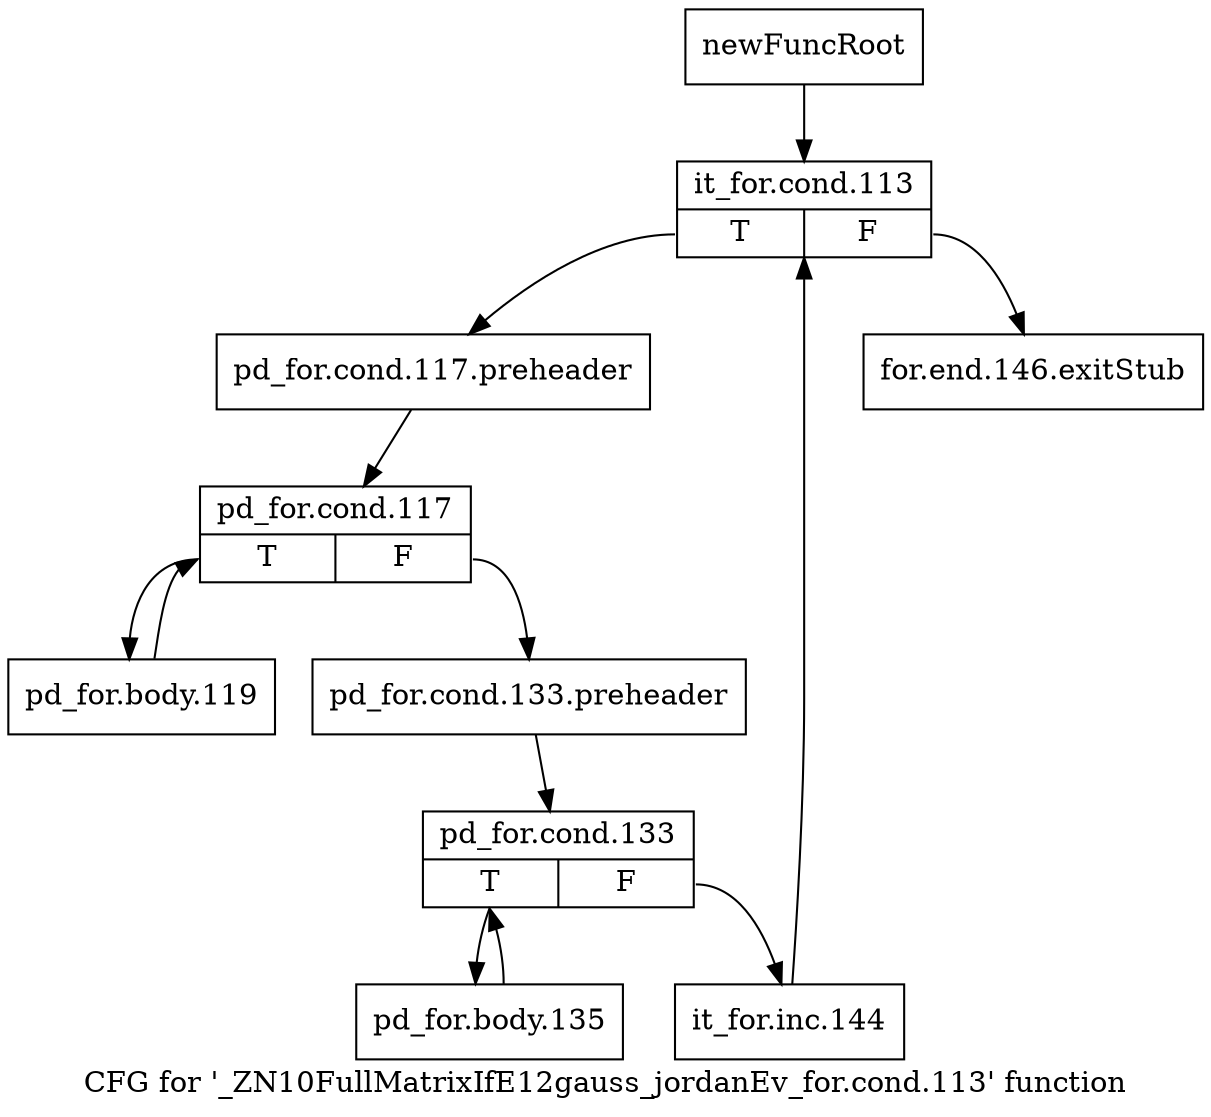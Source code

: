 digraph "CFG for '_ZN10FullMatrixIfE12gauss_jordanEv_for.cond.113' function" {
	label="CFG for '_ZN10FullMatrixIfE12gauss_jordanEv_for.cond.113' function";

	Node0x92cbca0 [shape=record,label="{newFuncRoot}"];
	Node0x92cbca0 -> Node0x92cc180;
	Node0x92cc130 [shape=record,label="{for.end.146.exitStub}"];
	Node0x92cc180 [shape=record,label="{it_for.cond.113|{<s0>T|<s1>F}}"];
	Node0x92cc180:s0 -> Node0x92cc1d0;
	Node0x92cc180:s1 -> Node0x92cc130;
	Node0x92cc1d0 [shape=record,label="{pd_for.cond.117.preheader}"];
	Node0x92cc1d0 -> Node0x92cc220;
	Node0x92cc220 [shape=record,label="{pd_for.cond.117|{<s0>T|<s1>F}}"];
	Node0x92cc220:s0 -> Node0x92cc3b0;
	Node0x92cc220:s1 -> Node0x92cc270;
	Node0x92cc270 [shape=record,label="{pd_for.cond.133.preheader}"];
	Node0x92cc270 -> Node0x92cc2c0;
	Node0x92cc2c0 [shape=record,label="{pd_for.cond.133|{<s0>T|<s1>F}}"];
	Node0x92cc2c0:s0 -> Node0x92cc360;
	Node0x92cc2c0:s1 -> Node0x92cc310;
	Node0x92cc310 [shape=record,label="{it_for.inc.144}"];
	Node0x92cc310 -> Node0x92cc180;
	Node0x92cc360 [shape=record,label="{pd_for.body.135}"];
	Node0x92cc360 -> Node0x92cc2c0;
	Node0x92cc3b0 [shape=record,label="{pd_for.body.119}"];
	Node0x92cc3b0 -> Node0x92cc220;
}
